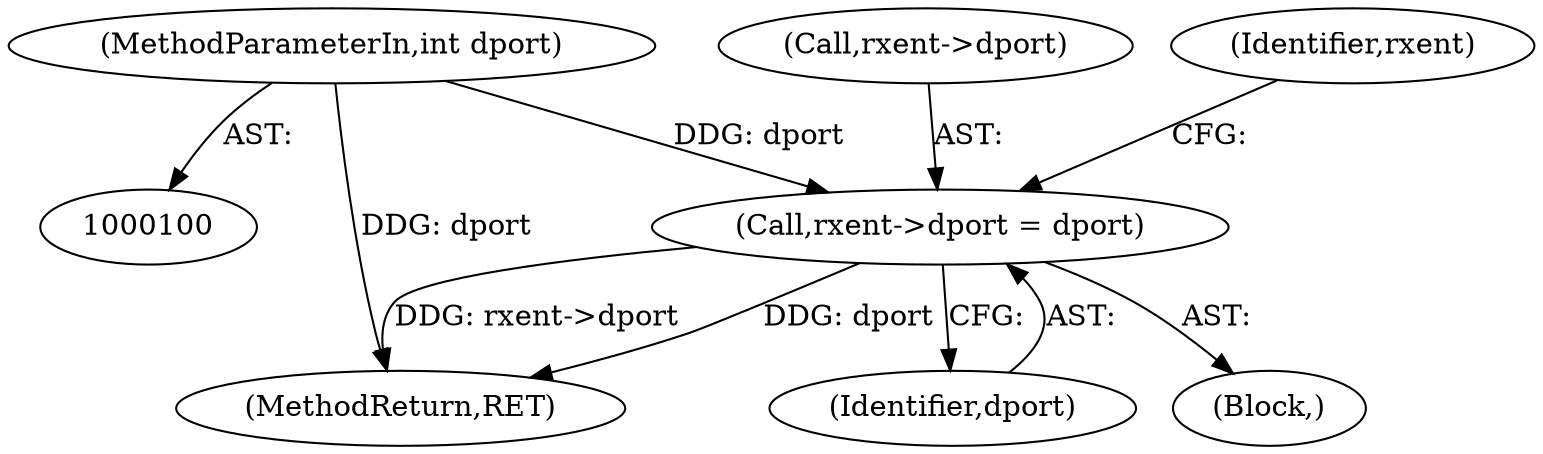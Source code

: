 digraph "0_tcpdump_c24922e692a52121e853a84ead6b9337f4c08a94_0@pointer" {
"1000175" [label="(Call,rxent->dport = dport)"];
"1000104" [label="(MethodParameterIn,int dport)"];
"1000176" [label="(Call,rxent->dport)"];
"1000175" [label="(Call,rxent->dport = dport)"];
"1000198" [label="(MethodReturn,RET)"];
"1000104" [label="(MethodParameterIn,int dport)"];
"1000182" [label="(Identifier,rxent)"];
"1000179" [label="(Identifier,dport)"];
"1000105" [label="(Block,)"];
"1000175" -> "1000105"  [label="AST: "];
"1000175" -> "1000179"  [label="CFG: "];
"1000176" -> "1000175"  [label="AST: "];
"1000179" -> "1000175"  [label="AST: "];
"1000182" -> "1000175"  [label="CFG: "];
"1000175" -> "1000198"  [label="DDG: dport"];
"1000175" -> "1000198"  [label="DDG: rxent->dport"];
"1000104" -> "1000175"  [label="DDG: dport"];
"1000104" -> "1000100"  [label="AST: "];
"1000104" -> "1000198"  [label="DDG: dport"];
}
